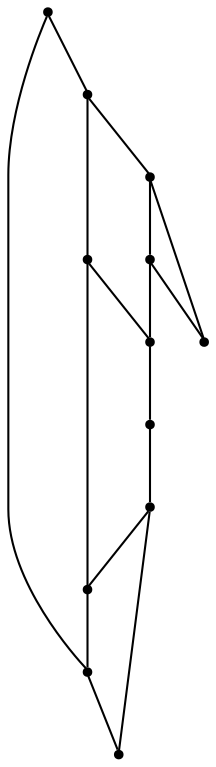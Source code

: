 graph {
  node [shape=point,comment="{\"directed\":false,\"doi\":\"10.1007/978-3-031-22203-0_29\",\"figure\":\"3 (2)\"}"]

  v0 [pos="1539.5922136242993,448.116796940772"]
  v1 [pos="1496.5217116939343,522.715270782476"]
  v2 [pos="1496.5217116939343,373.5139991396582"]
  v3 [pos="1410.3799129779827,522.715270782476"]
  v4 [pos="1324.2328682175712,522.715270782476"]
  v5 [pos="1453.4502877315124,298.9155252979542"]
  v6 [pos="1412.2884875409763,573.9226542945496"]
  v7 [pos="1412.2884875409763,225.78414544894997"]
  v8 [pos="1410.3799129779827,423.2504694265016"]
  v9 [pos="1367.306390597777,298.9155252979541"]
  v10 [pos="1324.2328682175712,373.5139991396582"]
  v11 [pos="1281.1635426729335,448.116796940772"]

  v0 -- v1 [id="-2",pos="1539.5922136242993,448.116796940772 1496.5217116939343,522.715270782476 1496.5217116939343,522.715270782476 1496.5217116939343,522.715270782476"]
  v1 -- v6 [id="-4",pos="1496.5217116939343,522.715270782476 1474.989051956773,560.02070749807 1474.989051956773,560.02070749807 1474.989051956773,560.02070749807 1412.2884875409763,573.9226542945496 1412.2884875409763,573.9226542945496 1412.2884875409763,573.9226542945496"]
  v11 -- v10 [id="-12",pos="1281.1635426729335,448.116796940772 1324.2328682175712,373.5139991396582 1324.2328682175712,373.5139991396582 1324.2328682175712,373.5139991396582"]
  v10 -- v9 [id="-13",pos="1324.2328682175712,373.5139991396582 1367.306390597777,298.9155252979541 1367.306390597777,298.9155252979541 1367.306390597777,298.9155252979541"]
  v11 -- v4 [id="-14",pos="1281.1635426729335,448.116796940772 1324.2328682175712,522.715270782476 1324.2328682175712,522.715270782476 1324.2328682175712,522.715270782476"]
  v3 -- v4 [id="-17",pos="1410.3799129779827,522.715270782476 1324.2328682175712,522.715270782476 1324.2328682175712,522.715270782476 1324.2328682175712,522.715270782476"]
  v1 -- v3 [id="-18",pos="1496.5217116939343,522.715270782476 1410.3799129779827,522.715270782476 1410.3799129779827,522.715270782476 1410.3799129779827,522.715270782476"]
  v5 -- v7 [id="-20",pos="1453.4502877315124,298.9155252979542 1474.989051956773,261.61431716031245 1474.989051956773,261.61431716031245 1474.989051956773,261.61431716031245 1412.2884875409763,225.78414544894997 1412.2884875409763,225.78414544894997 1412.2884875409763,225.78414544894997"]
  v4 -- v6 [id="-23",pos="1324.2328682175712,522.715270782476 1345.7686119929908,560.0206121166125 1345.7686119929908,560.0206121166125 1345.7686119929908,560.0206121166125 1412.2884875409763,573.9226542945496 1412.2884875409763,573.9226542945496 1412.2884875409763,573.9226542945496"]
  v2 -- v0 [id="-29",pos="1496.5217116939343,373.5139991396582 1539.5922136242993,448.116796940772 1539.5922136242993,448.116796940772 1539.5922136242993,448.116796940772"]
  v5 -- v2 [id="-30",pos="1453.4502877315124,298.9155252979542 1496.5217116939343,373.5139991396582 1496.5217116939343,373.5139991396582 1496.5217116939343,373.5139991396582"]
  v10 -- v8 [id="-34",pos="1324.2328682175712,373.5139991396582 1410.3799129779827,423.2504694265016 1410.3799129779827,423.2504694265016 1410.3799129779827,423.2504694265016"]
  v7 -- v9 [id="-36",pos="1412.2884875409763,225.78414544894997 1345.7726816517236,261.6143807479508 1345.7726816517236,261.6143807479508 1345.7726816517236,261.6143807479508 1367.306390597777,298.9155252979541 1367.306390597777,298.9155252979541 1367.306390597777,298.9155252979541"]
  v8 -- v3 [id="-40",pos="1410.3799129779827,423.2504694265016 1410.3799129779827,522.715270782476 1410.3799129779827,522.715270782476 1410.3799129779827,522.715270782476"]
  v8 -- v2 [id="-41",pos="1410.3799129779827,423.2504694265016 1496.5217116939343,373.5139991396582 1496.5217116939343,373.5139991396582 1496.5217116939343,373.5139991396582"]
  v9 -- v5 [id="-45",pos="1367.306390597777,298.9155252979541 1453.4502877315124,298.9155252979542 1453.4502877315124,298.9155252979542 1453.4502877315124,298.9155252979542"]
}